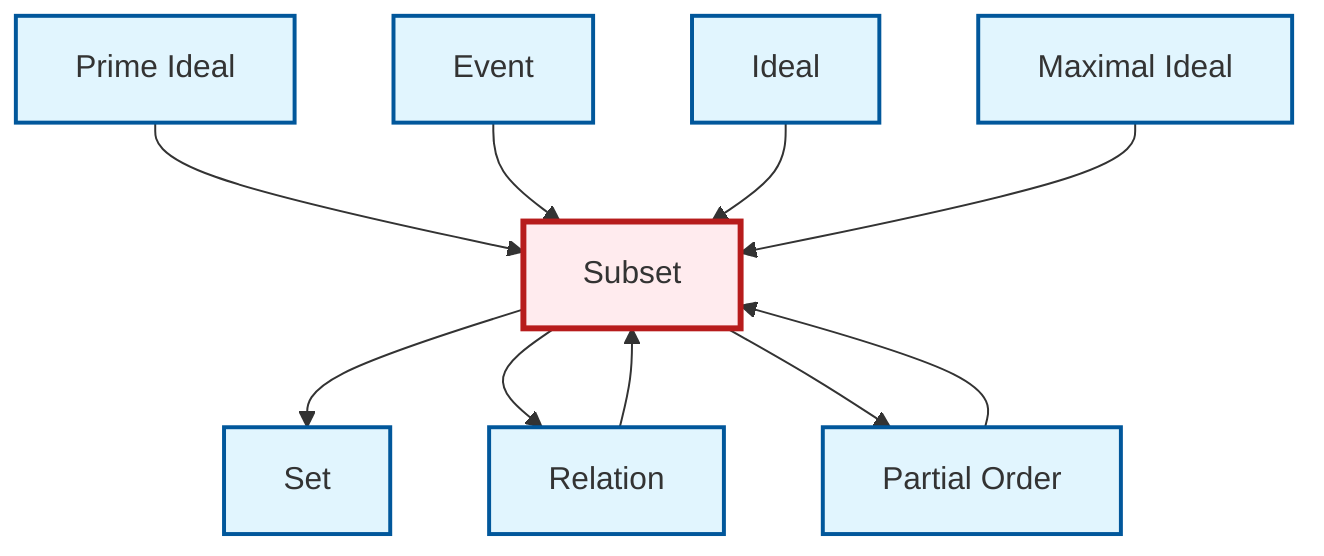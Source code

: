 graph TD
    classDef definition fill:#e1f5fe,stroke:#01579b,stroke-width:2px
    classDef theorem fill:#f3e5f5,stroke:#4a148c,stroke-width:2px
    classDef axiom fill:#fff3e0,stroke:#e65100,stroke-width:2px
    classDef example fill:#e8f5e9,stroke:#1b5e20,stroke-width:2px
    classDef current fill:#ffebee,stroke:#b71c1c,stroke-width:3px
    def-subset["Subset"]:::definition
    def-prime-ideal["Prime Ideal"]:::definition
    def-relation["Relation"]:::definition
    def-set["Set"]:::definition
    def-event["Event"]:::definition
    def-ideal["Ideal"]:::definition
    def-partial-order["Partial Order"]:::definition
    def-maximal-ideal["Maximal Ideal"]:::definition
    def-prime-ideal --> def-subset
    def-relation --> def-subset
    def-event --> def-subset
    def-ideal --> def-subset
    def-subset --> def-set
    def-subset --> def-relation
    def-subset --> def-partial-order
    def-partial-order --> def-subset
    def-maximal-ideal --> def-subset
    class def-subset current